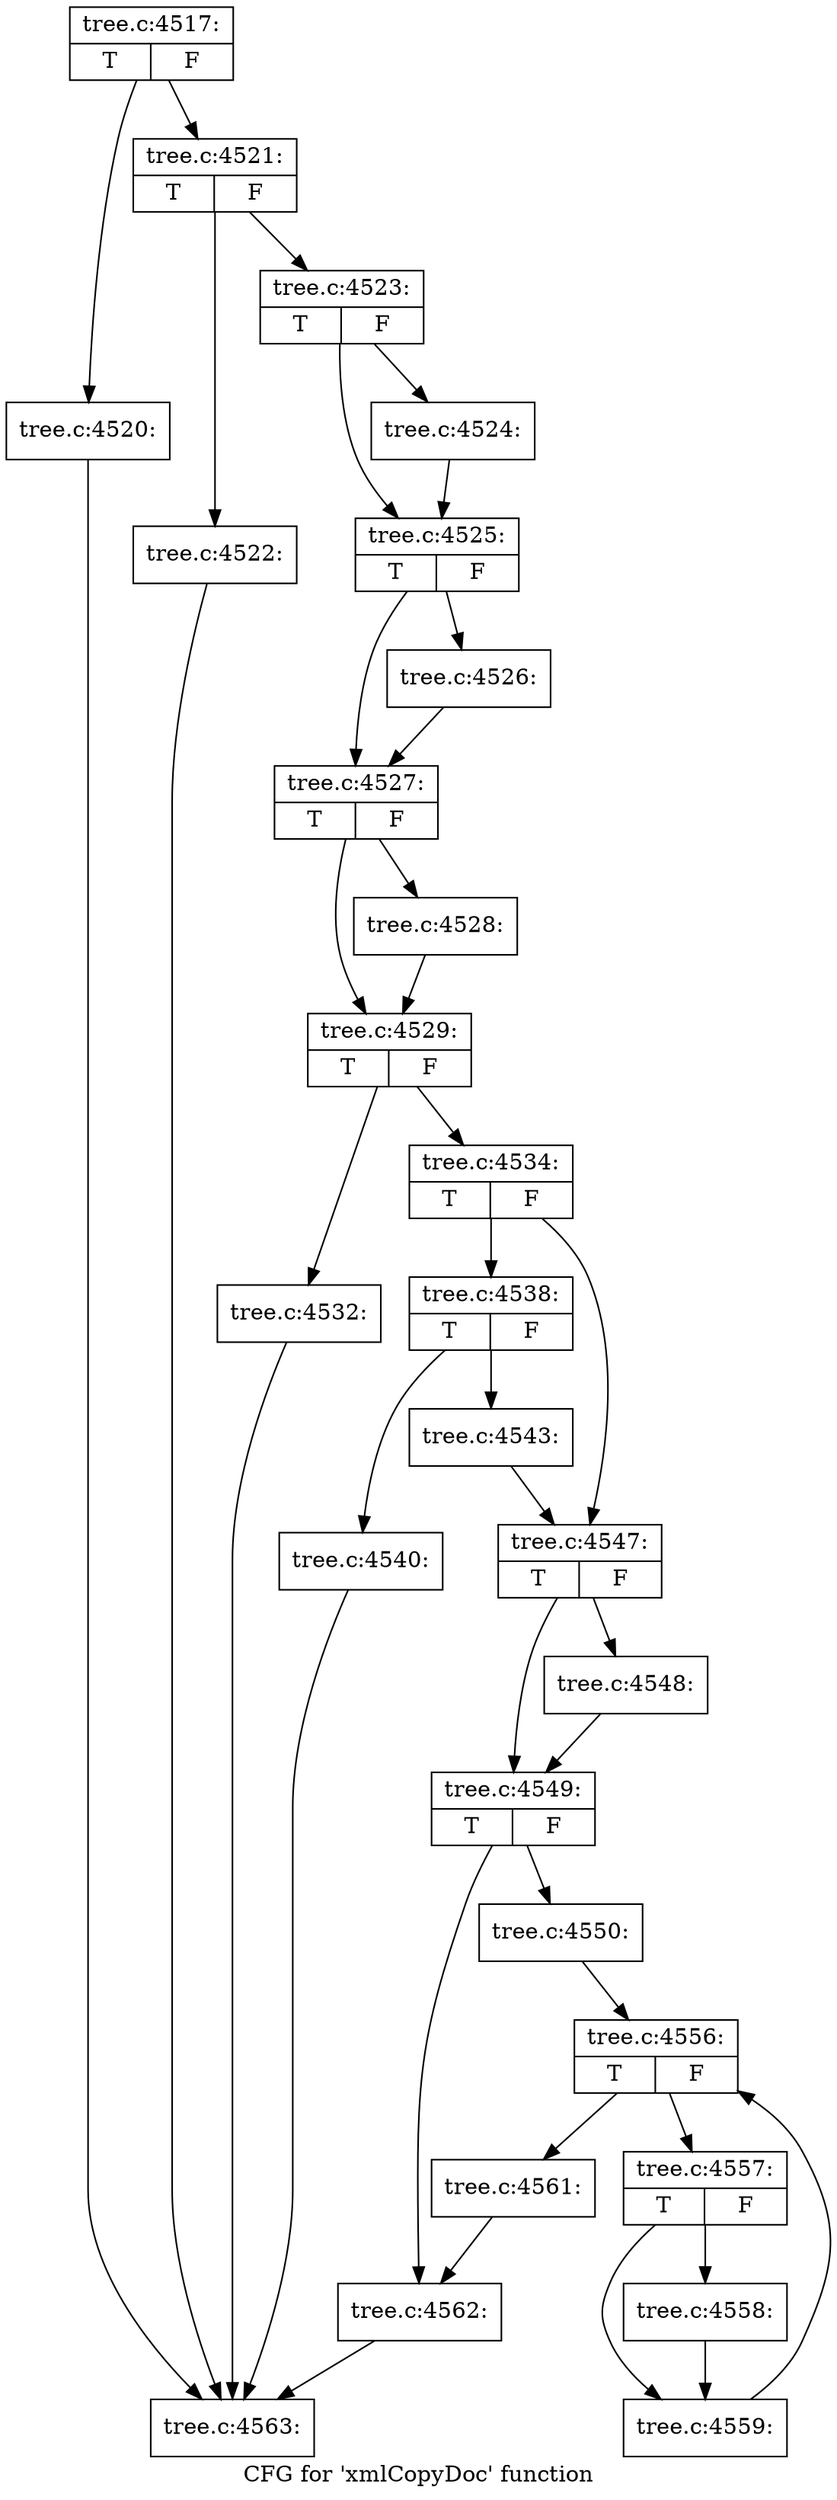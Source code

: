 digraph "CFG for 'xmlCopyDoc' function" {
	label="CFG for 'xmlCopyDoc' function";

	Node0x44c5d40 [shape=record,label="{tree.c:4517:|{<s0>T|<s1>F}}"];
	Node0x44c5d40 -> Node0x44cedd0;
	Node0x44c5d40 -> Node0x44cee20;
	Node0x44cedd0 [shape=record,label="{tree.c:4520:}"];
	Node0x44cedd0 -> Node0x44c58d0;
	Node0x44cee20 [shape=record,label="{tree.c:4521:|{<s0>T|<s1>F}}"];
	Node0x44cee20 -> Node0x44cf580;
	Node0x44cee20 -> Node0x44cf5d0;
	Node0x44cf580 [shape=record,label="{tree.c:4522:}"];
	Node0x44cf580 -> Node0x44c58d0;
	Node0x44cf5d0 [shape=record,label="{tree.c:4523:|{<s0>T|<s1>F}}"];
	Node0x44cf5d0 -> Node0x44cfa30;
	Node0x44cf5d0 -> Node0x44cfa80;
	Node0x44cfa30 [shape=record,label="{tree.c:4524:}"];
	Node0x44cfa30 -> Node0x44cfa80;
	Node0x44cfa80 [shape=record,label="{tree.c:4525:|{<s0>T|<s1>F}}"];
	Node0x44cfa80 -> Node0x44d0540;
	Node0x44cfa80 -> Node0x44d0590;
	Node0x44d0540 [shape=record,label="{tree.c:4526:}"];
	Node0x44d0540 -> Node0x44d0590;
	Node0x44d0590 [shape=record,label="{tree.c:4527:|{<s0>T|<s1>F}}"];
	Node0x44d0590 -> Node0x44d0ed0;
	Node0x44d0590 -> Node0x44d0f20;
	Node0x44d0ed0 [shape=record,label="{tree.c:4528:}"];
	Node0x44d0ed0 -> Node0x44d0f20;
	Node0x44d0f20 [shape=record,label="{tree.c:4529:|{<s0>T|<s1>F}}"];
	Node0x44d0f20 -> Node0x44d2420;
	Node0x44d0f20 -> Node0x44d23d0;
	Node0x44d23d0 [shape=record,label="{tree.c:4532:}"];
	Node0x44d23d0 -> Node0x44c58d0;
	Node0x44d2420 [shape=record,label="{tree.c:4534:|{<s0>T|<s1>F}}"];
	Node0x44d2420 -> Node0x44d2d30;
	Node0x44d2420 -> Node0x44d2d80;
	Node0x44d2d30 [shape=record,label="{tree.c:4538:|{<s0>T|<s1>F}}"];
	Node0x44d2d30 -> Node0x44d36a0;
	Node0x44d2d30 -> Node0x44d36f0;
	Node0x44d36a0 [shape=record,label="{tree.c:4540:}"];
	Node0x44d36a0 -> Node0x44c58d0;
	Node0x44d36f0 [shape=record,label="{tree.c:4543:}"];
	Node0x44d36f0 -> Node0x44d2d80;
	Node0x44d2d80 [shape=record,label="{tree.c:4547:|{<s0>T|<s1>F}}"];
	Node0x44d2d80 -> Node0x44d4710;
	Node0x44d2d80 -> Node0x44d4760;
	Node0x44d4710 [shape=record,label="{tree.c:4548:}"];
	Node0x44d4710 -> Node0x44d4760;
	Node0x44d4760 [shape=record,label="{tree.c:4549:|{<s0>T|<s1>F}}"];
	Node0x44d4760 -> Node0x44d50a0;
	Node0x44d4760 -> Node0x44d50f0;
	Node0x44d50a0 [shape=record,label="{tree.c:4550:}"];
	Node0x44d50a0 -> Node0x44d6330;
	Node0x44d6330 [shape=record,label="{tree.c:4556:|{<s0>T|<s1>F}}"];
	Node0x44d6330 -> Node0x44d6720;
	Node0x44d6330 -> Node0x44d6550;
	Node0x44d6720 [shape=record,label="{tree.c:4557:|{<s0>T|<s1>F}}"];
	Node0x44d6720 -> Node0x44d68e0;
	Node0x44d6720 -> Node0x44d6930;
	Node0x44d68e0 [shape=record,label="{tree.c:4558:}"];
	Node0x44d68e0 -> Node0x44d6930;
	Node0x44d6930 [shape=record,label="{tree.c:4559:}"];
	Node0x44d6930 -> Node0x44d6330;
	Node0x44d6550 [shape=record,label="{tree.c:4561:}"];
	Node0x44d6550 -> Node0x44d50f0;
	Node0x44d50f0 [shape=record,label="{tree.c:4562:}"];
	Node0x44d50f0 -> Node0x44c58d0;
	Node0x44c58d0 [shape=record,label="{tree.c:4563:}"];
}
